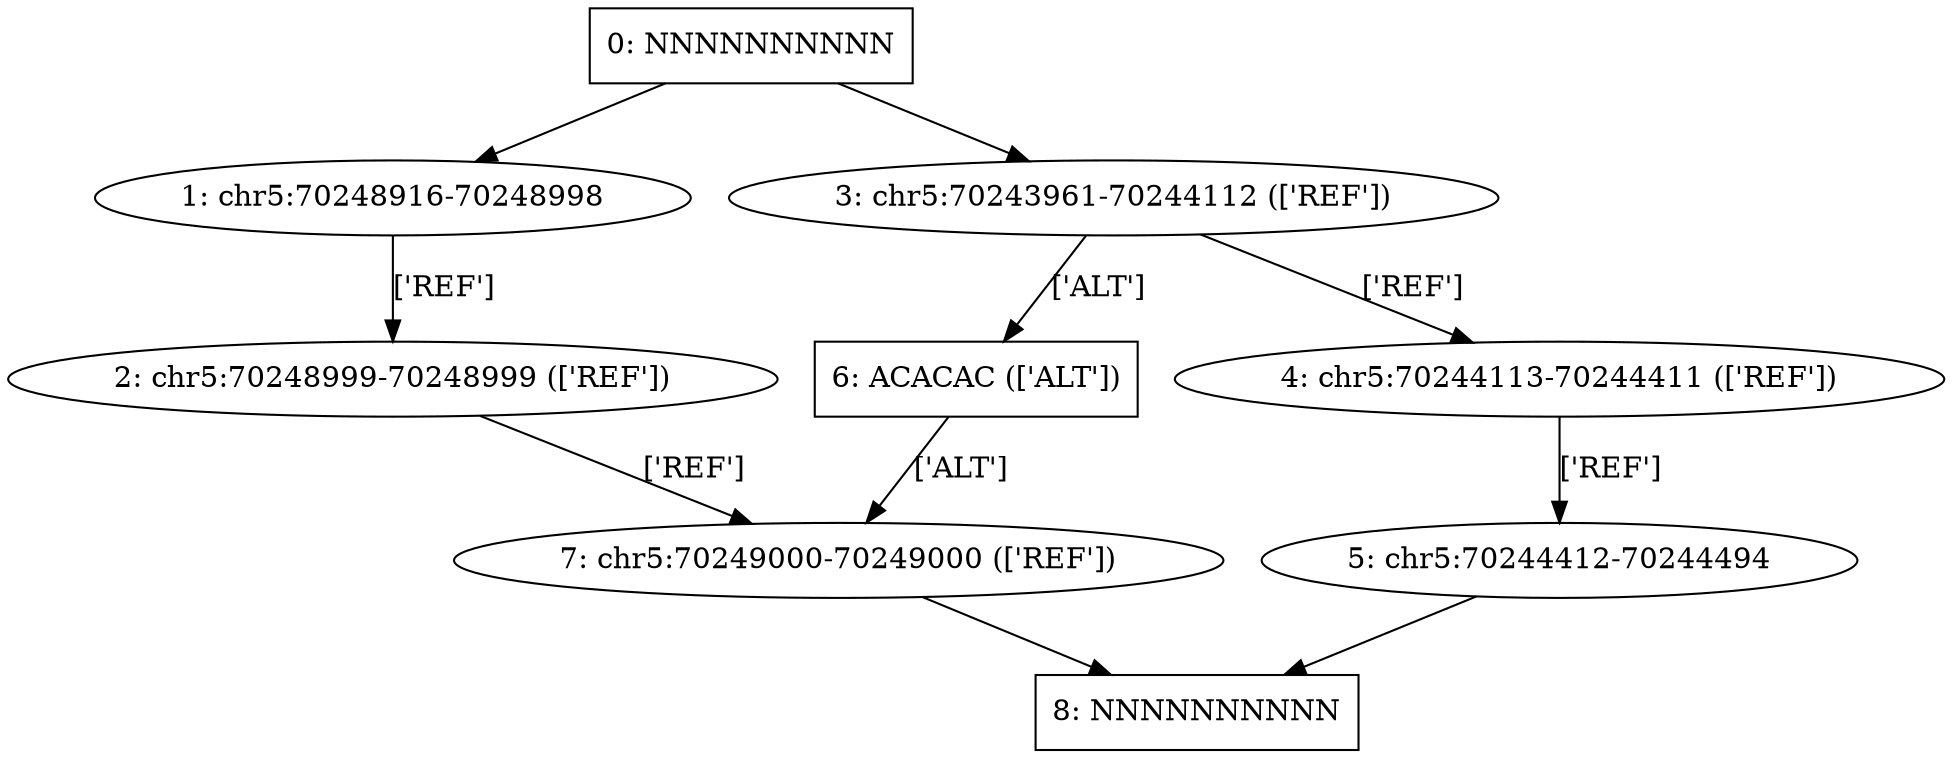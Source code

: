 digraph paragraph_export {
node_0 [label="0: NNNNNNNNNN" shape=box];
node_1 [label="1: chr5:70248916-70248998" shape=ellipse];
node_2 [label="2: chr5:70248999-70248999 (['REF'])" shape=ellipse];
node_3 [label="3: chr5:70243961-70244112 (['REF'])" shape=ellipse];
node_4 [label="4: chr5:70244113-70244411 (['REF'])" shape=ellipse];
node_5 [label="5: chr5:70244412-70244494" shape=ellipse];
node_6 [label="6: ACACAC (['ALT'])" shape=box];
node_7 [label="7: chr5:70249000-70249000 (['REF'])" shape=ellipse];
node_8 [label="8: NNNNNNNNNN" shape=box];
node_6 -> node_7  [label="['ALT']"];
node_3 -> node_6  [label="['ALT']"];
node_3 -> node_4  [label="['REF']"];
node_4 -> node_5  [label="['REF']"];
node_5 -> node_8  [label=""];
node_1 -> node_2  [label="['REF']"];
node_2 -> node_7  [label="['REF']"];
node_7 -> node_8  [label=""];
node_0 -> node_3  [label=""];
node_0 -> node_1  [label=""];
}
